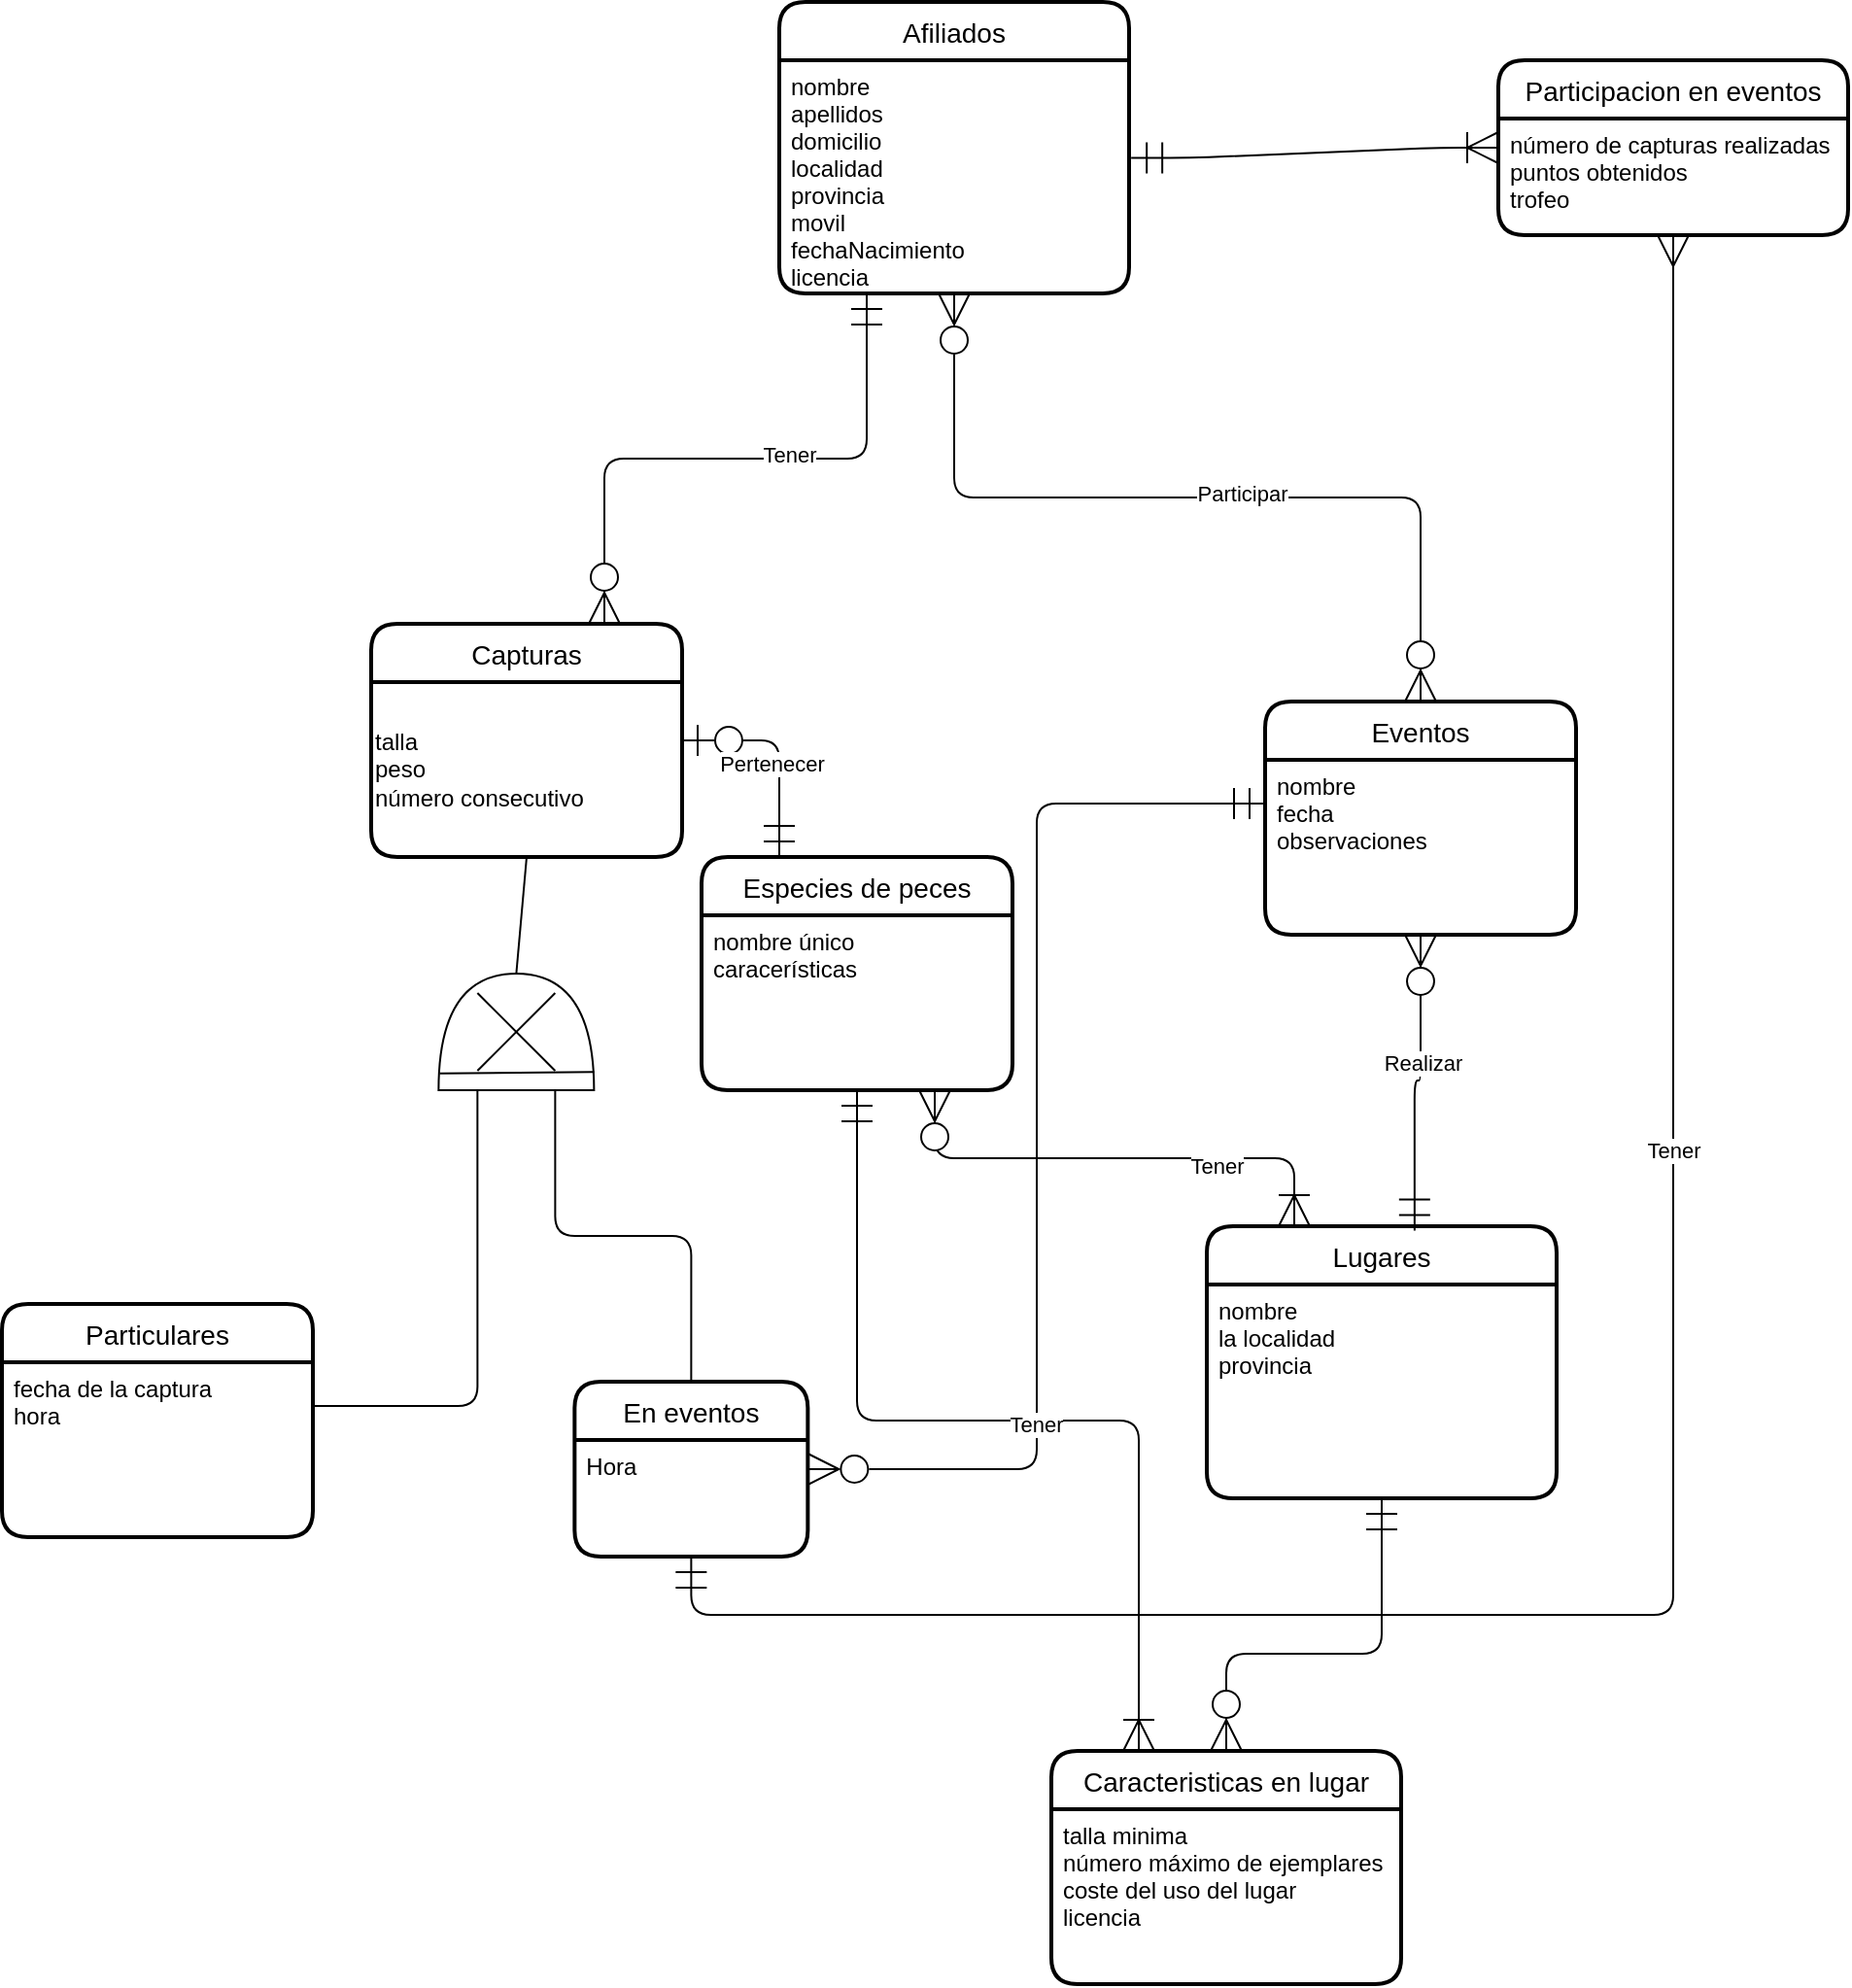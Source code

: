 <mxfile version="15.3.5" type="device" pages="2"><diagram id="Z_BGy6fJ56tTDgp7zOip" name="Page-1"><mxGraphModel dx="1609" dy="1637" grid="1" gridSize="10" guides="1" tooltips="1" connect="1" arrows="1" fold="1" page="1" pageScale="1" pageWidth="827" pageHeight="1169" math="0" shadow="0"><root><mxCell id="0"/><mxCell id="1" parent="0"/><mxCell id="_1kEQO5YDh0tTg6_Y0om-1" value="Afiliados" style="swimlane;childLayout=stackLayout;horizontal=1;startSize=30;horizontalStack=0;rounded=1;fontSize=14;fontStyle=0;strokeWidth=2;resizeParent=0;resizeLast=1;shadow=0;dashed=0;align=center;hachureGap=4;pointerEvents=0;" parent="1" vertex="1"><mxGeometry x="90" width="180" height="150" as="geometry"/></mxCell><mxCell id="_1kEQO5YDh0tTg6_Y0om-2" value="nombre&#10;apellidos&#10;domicilio&#10;localidad&#10;provincia&#10;movil&#10;fechaNacimiento&#10;licencia&#10;" style="align=left;strokeColor=none;fillColor=none;spacingLeft=4;fontSize=12;verticalAlign=top;resizable=0;rotatable=0;part=1;" parent="_1kEQO5YDh0tTg6_Y0om-1" vertex="1"><mxGeometry y="30" width="180" height="120" as="geometry"/></mxCell><mxCell id="_1kEQO5YDh0tTg6_Y0om-3" value="Eventos" style="swimlane;childLayout=stackLayout;horizontal=1;startSize=30;horizontalStack=0;rounded=1;fontSize=14;fontStyle=0;strokeWidth=2;resizeParent=0;resizeLast=1;shadow=0;dashed=0;align=center;hachureGap=4;pointerEvents=0;" parent="1" vertex="1"><mxGeometry x="340" y="360" width="160" height="120" as="geometry"/></mxCell><mxCell id="_1kEQO5YDh0tTg6_Y0om-4" value="nombre&#10;fecha&#10;observaciones" style="align=left;strokeColor=none;fillColor=none;spacingLeft=4;fontSize=12;verticalAlign=top;resizable=0;rotatable=0;part=1;" parent="_1kEQO5YDh0tTg6_Y0om-3" vertex="1"><mxGeometry y="30" width="160" height="90" as="geometry"/></mxCell><mxCell id="_1kEQO5YDh0tTg6_Y0om-5" value="Especies de peces" style="swimlane;childLayout=stackLayout;horizontal=1;startSize=30;horizontalStack=0;rounded=1;fontSize=14;fontStyle=0;strokeWidth=2;resizeParent=0;resizeLast=1;shadow=0;dashed=0;align=center;hachureGap=4;pointerEvents=0;" parent="1" vertex="1"><mxGeometry x="50" y="440" width="160" height="120" as="geometry"/></mxCell><mxCell id="_1kEQO5YDh0tTg6_Y0om-6" value="nombre único&#10;caracerísticas" style="align=left;strokeColor=none;fillColor=none;spacingLeft=4;fontSize=12;verticalAlign=top;resizable=0;rotatable=0;part=1;" parent="_1kEQO5YDh0tTg6_Y0om-5" vertex="1"><mxGeometry y="30" width="160" height="90" as="geometry"/></mxCell><mxCell id="_1kEQO5YDh0tTg6_Y0om-7" value="Lugares" style="swimlane;childLayout=stackLayout;horizontal=1;startSize=30;horizontalStack=0;rounded=1;fontSize=14;fontStyle=0;strokeWidth=2;resizeParent=0;resizeLast=1;shadow=0;dashed=0;align=center;hachureGap=4;pointerEvents=0;" parent="1" vertex="1"><mxGeometry x="310" y="630" width="180" height="140" as="geometry"/></mxCell><mxCell id="_1kEQO5YDh0tTg6_Y0om-8" value="nombre&#10;la localidad &#10;provincia&#10;" style="align=left;strokeColor=none;fillColor=none;spacingLeft=4;fontSize=12;verticalAlign=top;resizable=0;rotatable=0;part=1;" parent="_1kEQO5YDh0tTg6_Y0om-7" vertex="1"><mxGeometry y="30" width="180" height="110" as="geometry"/></mxCell><mxCell id="_1kEQO5YDh0tTg6_Y0om-9" value="Capturas" style="swimlane;childLayout=stackLayout;horizontal=1;startSize=30;horizontalStack=0;rounded=1;fontSize=14;fontStyle=0;strokeWidth=2;resizeParent=0;resizeLast=1;shadow=0;dashed=0;align=center;hachureGap=4;pointerEvents=0;" parent="1" vertex="1"><mxGeometry x="-120" y="320" width="160" height="120" as="geometry"/></mxCell><mxCell id="oUqhrux0NkV7T6X_OOAg-11" value="talla &lt;br&gt;peso &lt;br&gt;&lt;div&gt;&lt;span&gt;número consecutivo&lt;/span&gt;&lt;/div&gt;" style="text;html=1;align=left;verticalAlign=middle;resizable=0;points=[];autosize=1;strokeColor=none;fillColor=none;" vertex="1" parent="_1kEQO5YDh0tTg6_Y0om-9"><mxGeometry y="30" width="160" height="90" as="geometry"/></mxCell><mxCell id="_1kEQO5YDh0tTg6_Y0om-13" value="Particulares" style="swimlane;childLayout=stackLayout;horizontal=1;startSize=30;horizontalStack=0;rounded=1;fontSize=14;fontStyle=0;strokeWidth=2;resizeParent=0;resizeLast=1;shadow=0;dashed=0;align=center;hachureGap=4;pointerEvents=0;" parent="1" vertex="1"><mxGeometry x="-310" y="670" width="160" height="120" as="geometry"/></mxCell><mxCell id="_1kEQO5YDh0tTg6_Y0om-14" value="fecha de la captura &#10;hora" style="align=left;strokeColor=none;fillColor=none;spacingLeft=4;fontSize=12;verticalAlign=top;resizable=0;rotatable=0;part=1;" parent="_1kEQO5YDh0tTg6_Y0om-13" vertex="1"><mxGeometry y="30" width="160" height="90" as="geometry"/></mxCell><mxCell id="_1kEQO5YDh0tTg6_Y0om-17" value="" style="edgeStyle=orthogonalEdgeStyle;fontSize=12;html=1;endArrow=ERzeroToMany;startArrow=ERzeroToMany;startSize=14;endSize=14;sourcePerimeterSpacing=8;targetPerimeterSpacing=8;exitX=0.5;exitY=0;exitDx=0;exitDy=0;entryX=0.5;entryY=1;entryDx=0;entryDy=0;endFill=0;" parent="1" source="_1kEQO5YDh0tTg6_Y0om-3" target="_1kEQO5YDh0tTg6_Y0om-2" edge="1"><mxGeometry width="100" height="100" relative="1" as="geometry"><mxPoint x="350" y="260" as="sourcePoint"/><mxPoint x="450" y="160" as="targetPoint"/></mxGeometry></mxCell><mxCell id="bsfEEB6OWVovDteh0YFy-6" value="Participar" style="edgeLabel;html=1;align=center;verticalAlign=middle;resizable=0;points=[];" parent="_1kEQO5YDh0tTg6_Y0om-17" vertex="1" connectable="0"><mxGeometry x="-0.123" y="-2" relative="1" as="geometry"><mxPoint as="offset"/></mxGeometry></mxCell><mxCell id="_1kEQO5YDh0tTg6_Y0om-18" value="" style="shape=or;whiteSpace=wrap;html=1;hachureGap=4;pointerEvents=0;rotation=-90;" parent="1" vertex="1"><mxGeometry x="-75.32" y="490" width="60" height="80" as="geometry"/></mxCell><mxCell id="_1kEQO5YDh0tTg6_Y0om-19" value="" style="endArrow=none;html=1;startSize=14;endSize=14;sourcePerimeterSpacing=8;targetPerimeterSpacing=8;entryX=0.156;entryY=1;entryDx=0;entryDy=0;entryPerimeter=0;exitX=0.144;exitY=0.008;exitDx=0;exitDy=0;exitPerimeter=0;" parent="1" source="_1kEQO5YDh0tTg6_Y0om-18" target="_1kEQO5YDh0tTg6_Y0om-18" edge="1"><mxGeometry width="50" height="50" relative="1" as="geometry"><mxPoint x="-85.32" y="572" as="sourcePoint"/><mxPoint x="-15.32" y="590" as="targetPoint"/></mxGeometry></mxCell><mxCell id="_1kEQO5YDh0tTg6_Y0om-20" value="" style="edgeStyle=orthogonalEdgeStyle;fontSize=12;html=1;endArrow=ERzeroToMany;startArrow=ERmandOne;startSize=14;endSize=14;sourcePerimeterSpacing=8;targetPerimeterSpacing=8;exitX=0.25;exitY=1;exitDx=0;exitDy=0;entryX=0.75;entryY=0;entryDx=0;entryDy=0;" parent="1" source="_1kEQO5YDh0tTg6_Y0om-2" target="_1kEQO5YDh0tTg6_Y0om-9" edge="1"><mxGeometry width="100" height="100" relative="1" as="geometry"><mxPoint x="350" y="240" as="sourcePoint"/><mxPoint x="310" y="92.5" as="targetPoint"/></mxGeometry></mxCell><mxCell id="bsfEEB6OWVovDteh0YFy-7" value="Tener" style="edgeLabel;html=1;align=center;verticalAlign=middle;resizable=0;points=[];" parent="_1kEQO5YDh0tTg6_Y0om-20" vertex="1" connectable="0"><mxGeometry x="-0.18" y="-2" relative="1" as="geometry"><mxPoint as="offset"/></mxGeometry></mxCell><mxCell id="_1kEQO5YDh0tTg6_Y0om-21" value="" style="endArrow=none;html=1;startSize=14;endSize=14;sourcePerimeterSpacing=8;targetPerimeterSpacing=8;" parent="1" edge="1"><mxGeometry width="50" height="50" relative="1" as="geometry"><mxPoint x="-65.32" y="550" as="sourcePoint"/><mxPoint x="-25.32" y="510" as="targetPoint"/></mxGeometry></mxCell><mxCell id="_1kEQO5YDh0tTg6_Y0om-22" value="" style="endArrow=none;html=1;startSize=14;endSize=14;sourcePerimeterSpacing=8;targetPerimeterSpacing=8;" parent="1" edge="1"><mxGeometry width="50" height="50" relative="1" as="geometry"><mxPoint x="-25.32" y="550" as="sourcePoint"/><mxPoint x="-65.32" y="510" as="targetPoint"/></mxGeometry></mxCell><mxCell id="_1kEQO5YDh0tTg6_Y0om-23" value="" style="endArrow=none;html=1;startSize=14;endSize=14;sourcePerimeterSpacing=8;targetPerimeterSpacing=8;entryX=0.5;entryY=1;entryDx=0;entryDy=0;exitX=1;exitY=0.5;exitDx=0;exitDy=0;exitPerimeter=0;" parent="1" source="_1kEQO5YDh0tTg6_Y0om-18" target="_1kEQO5YDh0tTg6_Y0om-9" edge="1"><mxGeometry width="50" height="50" relative="1" as="geometry"><mxPoint x="380" y="210" as="sourcePoint"/><mxPoint x="390" y="160" as="targetPoint"/></mxGeometry></mxCell><mxCell id="_1kEQO5YDh0tTg6_Y0om-24" value="" style="endArrow=none;html=1;startSize=14;endSize=14;sourcePerimeterSpacing=8;targetPerimeterSpacing=8;exitX=1;exitY=0.25;exitDx=0;exitDy=0;entryX=0;entryY=0.25;entryDx=0;entryDy=0;entryPerimeter=0;edgeStyle=orthogonalEdgeStyle;" parent="1" source="_1kEQO5YDh0tTg6_Y0om-14" target="_1kEQO5YDh0tTg6_Y0om-18" edge="1"><mxGeometry width="50" height="50" relative="1" as="geometry"><mxPoint x="-55" y="500" as="sourcePoint"/><mxPoint x="-5" y="450" as="targetPoint"/></mxGeometry></mxCell><mxCell id="_1kEQO5YDh0tTg6_Y0om-25" value="" style="endArrow=none;html=1;startSize=14;endSize=14;sourcePerimeterSpacing=8;targetPerimeterSpacing=8;exitX=0;exitY=0.75;exitDx=0;exitDy=0;exitPerimeter=0;entryX=0.5;entryY=0;entryDx=0;entryDy=0;edgeStyle=orthogonalEdgeStyle;" parent="1" source="_1kEQO5YDh0tTg6_Y0om-18" target="bsfEEB6OWVovDteh0YFy-2" edge="1"><mxGeometry width="50" height="50" relative="1" as="geometry"><mxPoint x="-55" y="500" as="sourcePoint"/><mxPoint x="45" y="607" as="targetPoint"/></mxGeometry></mxCell><mxCell id="_1kEQO5YDh0tTg6_Y0om-27" value="" style="edgeStyle=orthogonalEdgeStyle;fontSize=12;html=1;endArrow=ERzeroToMany;startArrow=ERmandOne;startSize=14;endSize=14;sourcePerimeterSpacing=8;targetPerimeterSpacing=8;entryX=0.5;entryY=1;entryDx=0;entryDy=0;exitX=0.594;exitY=0.016;exitDx=0;exitDy=0;exitPerimeter=0;" parent="1" source="_1kEQO5YDh0tTg6_Y0om-7" target="_1kEQO5YDh0tTg6_Y0om-4" edge="1"><mxGeometry width="100" height="100" relative="1" as="geometry"><mxPoint x="260" y="530" as="sourcePoint"/><mxPoint x="360" y="430" as="targetPoint"/></mxGeometry></mxCell><mxCell id="bsfEEB6OWVovDteh0YFy-10" value="Realizar" style="edgeLabel;html=1;align=center;verticalAlign=middle;resizable=0;points=[];" parent="_1kEQO5YDh0tTg6_Y0om-27" vertex="1" connectable="0"><mxGeometry x="0.161" y="-1" relative="1" as="geometry"><mxPoint as="offset"/></mxGeometry></mxCell><mxCell id="_1kEQO5YDh0tTg6_Y0om-28" value="" style="edgeStyle=orthogonalEdgeStyle;fontSize=12;html=1;endArrow=ERzeroToMany;startArrow=ERoneToMany;startSize=14;endSize=14;sourcePerimeterSpacing=8;targetPerimeterSpacing=8;entryX=0.75;entryY=1;entryDx=0;entryDy=0;exitX=0.25;exitY=0;exitDx=0;exitDy=0;startFill=0;" parent="1" source="_1kEQO5YDh0tTg6_Y0om-7" target="_1kEQO5YDh0tTg6_Y0om-6" edge="1"><mxGeometry width="100" height="100" relative="1" as="geometry"><mxPoint x="-85" y="800" as="sourcePoint"/><mxPoint x="245" y="1020" as="targetPoint"/></mxGeometry></mxCell><mxCell id="bsfEEB6OWVovDteh0YFy-9" value="Tener" style="edgeLabel;html=1;align=center;verticalAlign=middle;resizable=0;points=[];" parent="_1kEQO5YDh0tTg6_Y0om-28" vertex="1" connectable="0"><mxGeometry x="-0.409" y="3" relative="1" as="geometry"><mxPoint y="1" as="offset"/></mxGeometry></mxCell><mxCell id="_1kEQO5YDh0tTg6_Y0om-26" value="" style="edgeStyle=orthogonalEdgeStyle;fontSize=12;html=1;endArrow=ERzeroToOne;startArrow=ERmandOne;startSize=14;endSize=14;sourcePerimeterSpacing=8;targetPerimeterSpacing=8;entryX=1;entryY=0.5;entryDx=0;entryDy=0;exitX=0.25;exitY=0;exitDx=0;exitDy=0;endFill=0;" parent="1" source="_1kEQO5YDh0tTg6_Y0om-5" target="_1kEQO5YDh0tTg6_Y0om-9" edge="1"><mxGeometry width="100" height="100" relative="1" as="geometry"><mxPoint x="260" y="380" as="sourcePoint"/><mxPoint x="360" y="280" as="targetPoint"/></mxGeometry></mxCell><mxCell id="bsfEEB6OWVovDteh0YFy-8" value="Pertenecer" style="edgeLabel;html=1;align=center;verticalAlign=middle;resizable=0;points=[];" parent="_1kEQO5YDh0tTg6_Y0om-26" vertex="1" connectable="0"><mxGeometry x="-0.124" y="4" relative="1" as="geometry"><mxPoint as="offset"/></mxGeometry></mxCell><mxCell id="bsfEEB6OWVovDteh0YFy-2" value="En eventos" style="swimlane;childLayout=stackLayout;horizontal=1;startSize=30;horizontalStack=0;rounded=1;fontSize=14;fontStyle=0;strokeWidth=2;resizeParent=0;resizeLast=1;shadow=0;dashed=0;align=center;hachureGap=4;pointerEvents=0;" parent="1" vertex="1"><mxGeometry x="-15.32" y="710" width="120" height="90" as="geometry"/></mxCell><mxCell id="bsfEEB6OWVovDteh0YFy-3" value="Hora" style="align=left;strokeColor=none;fillColor=none;spacingLeft=4;fontSize=12;verticalAlign=top;resizable=0;rotatable=0;part=1;" parent="bsfEEB6OWVovDteh0YFy-2" vertex="1"><mxGeometry y="30" width="120" height="60" as="geometry"/></mxCell><mxCell id="bsfEEB6OWVovDteh0YFy-5" value="" style="edgeStyle=elbowEdgeStyle;fontSize=12;html=1;endArrow=ERzeroToMany;startArrow=ERmandOne;startSize=14;endSize=14;sourcePerimeterSpacing=8;targetPerimeterSpacing=8;entryX=1;entryY=0.25;entryDx=0;entryDy=0;exitX=0;exitY=0.25;exitDx=0;exitDy=0;endFill=0;" parent="1" source="_1kEQO5YDh0tTg6_Y0om-4" target="bsfEEB6OWVovDteh0YFy-3" edge="1"><mxGeometry width="100" height="100" relative="1" as="geometry"><mxPoint x="190" y="780" as="sourcePoint"/><mxPoint x="290" y="680" as="targetPoint"/></mxGeometry></mxCell><mxCell id="oUqhrux0NkV7T6X_OOAg-1" value="Participacion en eventos" style="swimlane;childLayout=stackLayout;horizontal=1;startSize=30;horizontalStack=0;rounded=1;fontSize=14;fontStyle=0;strokeWidth=2;resizeParent=0;resizeLast=1;shadow=0;dashed=0;align=center;hachureGap=4;pointerEvents=0;" vertex="1" parent="1"><mxGeometry x="460" y="30" width="180" height="90" as="geometry"/></mxCell><mxCell id="oUqhrux0NkV7T6X_OOAg-2" value="número de capturas realizadas&#10;puntos obtenidos&#10;trofeo" style="align=left;strokeColor=none;fillColor=none;spacingLeft=4;fontSize=12;verticalAlign=top;resizable=0;rotatable=0;part=1;" vertex="1" parent="oUqhrux0NkV7T6X_OOAg-1"><mxGeometry y="30" width="180" height="60" as="geometry"/></mxCell><mxCell id="oUqhrux0NkV7T6X_OOAg-3" value="" style="edgeStyle=orthogonalEdgeStyle;fontSize=12;html=1;endArrow=ERmandOne;startArrow=ERmany;startSize=14;endSize=14;sourcePerimeterSpacing=8;targetPerimeterSpacing=8;entryX=0.5;entryY=1;entryDx=0;entryDy=0;exitX=0.5;exitY=1;exitDx=0;exitDy=0;endFill=0;" edge="1" parent="1" source="oUqhrux0NkV7T6X_OOAg-2" target="bsfEEB6OWVovDteh0YFy-3"><mxGeometry width="100" height="100" relative="1" as="geometry"><mxPoint x="150" y="1020" as="sourcePoint"/><mxPoint x="250" y="920" as="targetPoint"/><Array as="points"><mxPoint x="550" y="830"/><mxPoint x="45" y="830"/></Array></mxGeometry></mxCell><mxCell id="oUqhrux0NkV7T6X_OOAg-4" value="Tener" style="edgeLabel;html=1;align=center;verticalAlign=middle;resizable=0;points=[];" vertex="1" connectable="0" parent="oUqhrux0NkV7T6X_OOAg-3"><mxGeometry x="-0.244" relative="1" as="geometry"><mxPoint as="offset"/></mxGeometry></mxCell><mxCell id="oUqhrux0NkV7T6X_OOAg-5" value="" style="edgeStyle=entityRelationEdgeStyle;fontSize=12;html=1;endArrow=ERoneToMany;startArrow=ERmandOne;startSize=14;endSize=14;sourcePerimeterSpacing=8;targetPerimeterSpacing=8;entryX=0;entryY=0.25;entryDx=0;entryDy=0;exitX=1.006;exitY=0.419;exitDx=0;exitDy=0;exitPerimeter=0;" edge="1" parent="1" source="_1kEQO5YDh0tTg6_Y0om-2" target="oUqhrux0NkV7T6X_OOAg-2"><mxGeometry width="100" height="100" relative="1" as="geometry"><mxPoint x="270" y="97" as="sourcePoint"/><mxPoint x="210" y="50" as="targetPoint"/></mxGeometry></mxCell><mxCell id="oUqhrux0NkV7T6X_OOAg-6" value="Caracteristicas en lugar" style="swimlane;childLayout=stackLayout;horizontal=1;startSize=30;horizontalStack=0;rounded=1;fontSize=14;fontStyle=0;strokeWidth=2;resizeParent=0;resizeLast=1;shadow=0;dashed=0;align=center;hachureGap=4;pointerEvents=0;" vertex="1" parent="1"><mxGeometry x="230" y="900" width="180" height="120" as="geometry"/></mxCell><mxCell id="oUqhrux0NkV7T6X_OOAg-7" value="talla minima&#10;número máximo de ejemplares&#10;coste del uso del lugar&#10;licencia" style="align=left;strokeColor=none;fillColor=none;spacingLeft=4;fontSize=12;verticalAlign=top;resizable=0;rotatable=0;part=1;" vertex="1" parent="oUqhrux0NkV7T6X_OOAg-6"><mxGeometry y="30" width="180" height="90" as="geometry"/></mxCell><mxCell id="oUqhrux0NkV7T6X_OOAg-8" value="" style="edgeStyle=orthogonalEdgeStyle;fontSize=12;html=1;endArrow=ERzeroToMany;startArrow=ERmandOne;startSize=14;endSize=14;sourcePerimeterSpacing=8;targetPerimeterSpacing=8;entryX=0.5;entryY=0;entryDx=0;entryDy=0;exitX=0.5;exitY=1;exitDx=0;exitDy=0;" edge="1" parent="1" source="_1kEQO5YDh0tTg6_Y0om-8" target="oUqhrux0NkV7T6X_OOAg-6"><mxGeometry width="100" height="100" relative="1" as="geometry"><mxPoint x="110" y="1010" as="sourcePoint"/><mxPoint x="210" y="910" as="targetPoint"/><Array as="points"><mxPoint x="400" y="850"/><mxPoint x="320" y="850"/></Array></mxGeometry></mxCell><mxCell id="oUqhrux0NkV7T6X_OOAg-9" value="" style="edgeStyle=elbowEdgeStyle;fontSize=12;html=1;endArrow=ERoneToMany;startArrow=ERmandOne;startSize=14;endSize=14;sourcePerimeterSpacing=8;targetPerimeterSpacing=8;entryX=0.25;entryY=0;entryDx=0;entryDy=0;exitX=0.5;exitY=1;exitDx=0;exitDy=0;elbow=vertical;" edge="1" parent="1" source="_1kEQO5YDh0tTg6_Y0om-6" target="oUqhrux0NkV7T6X_OOAg-6"><mxGeometry width="100" height="100" relative="1" as="geometry"><mxPoint x="110" y="720" as="sourcePoint"/><mxPoint x="210" y="620" as="targetPoint"/></mxGeometry></mxCell><mxCell id="oUqhrux0NkV7T6X_OOAg-10" value="Tener" style="edgeLabel;html=1;align=center;verticalAlign=middle;resizable=0;points=[];" vertex="1" connectable="0" parent="oUqhrux0NkV7T6X_OOAg-9"><mxGeometry x="0.078" y="-2" relative="1" as="geometry"><mxPoint as="offset"/></mxGeometry></mxCell></root></mxGraphModel></diagram><diagram id="TbAQRSNNTQxnCp65ccBh" name="Page-2"><mxGraphModel dx="782" dy="468" grid="1" gridSize="10" guides="1" tooltips="1" connect="1" arrows="1" fold="1" page="1" pageScale="1" pageWidth="827" pageHeight="1169" math="0" shadow="0"><root><mxCell id="ycxqWlqW9fKOJc7tEMN3-0"/><mxCell id="ycxqWlqW9fKOJc7tEMN3-1" parent="ycxqWlqW9fKOJc7tEMN3-0"/></root></mxGraphModel></diagram></mxfile>